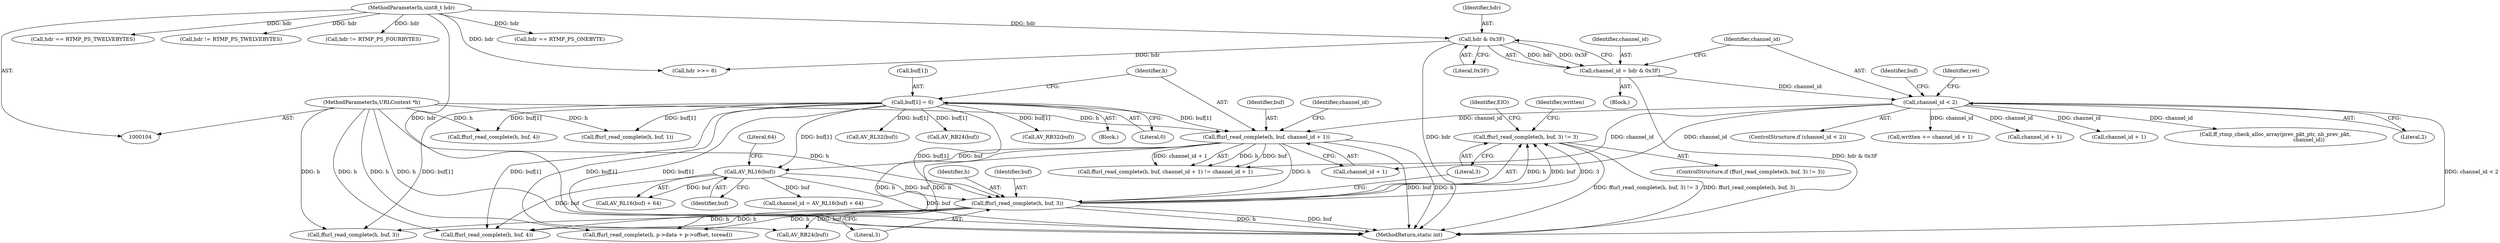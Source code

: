 digraph "0_FFmpeg_7d57ca4d9a75562fa32e40766211de150f8b3ee7@API" {
"1000225" [label="(Call,ffurl_read_complete(h, buf, 3) != 3)"];
"1000226" [label="(Call,ffurl_read_complete(h, buf, 3))"];
"1000148" [label="(Call,ffurl_read_complete(h, buf, channel_id + 1))"];
"1000105" [label="(MethodParameterIn,URLContext *h)"];
"1000141" [label="(Call,buf[1] = 0)"];
"1000137" [label="(Call,channel_id < 2)"];
"1000131" [label="(Call,channel_id = hdr & 0x3F)"];
"1000133" [label="(Call,hdr & 0x3F)"];
"1000110" [label="(MethodParameterIn,uint8_t hdr)"];
"1000168" [label="(Call,AV_RL16(buf))"];
"1000105" [label="(MethodParameterIn,URLContext *h)"];
"1000211" [label="(Call,hdr == RTMP_PS_ONEBYTE)"];
"1000300" [label="(Call,AV_RL32(buf))"];
"1000143" [label="(Identifier,buf)"];
"1000131" [label="(Call,channel_id = hdr & 0x3F)"];
"1000207" [label="(Call,hdr >>= 6)"];
"1000136" [label="(ControlStructure,if (channel_id < 2))"];
"1000261" [label="(Call,AV_RB24(buf))"];
"1000160" [label="(Call,written += channel_id + 1)"];
"1000230" [label="(Literal,3)"];
"1000150" [label="(Identifier,buf)"];
"1000169" [label="(Identifier,buf)"];
"1000545" [label="(Call,ffurl_read_complete(h, p->data + p->offset, toread))"];
"1000227" [label="(Identifier,h)"];
"1000228" [label="(Identifier,buf)"];
"1000170" [label="(Literal,64)"];
"1000133" [label="(Call,hdr & 0x3F)"];
"1000224" [label="(ControlStructure,if (ffurl_read_complete(h, buf, 3) != 3))"];
"1000134" [label="(Identifier,hdr)"];
"1000281" [label="(Call,hdr == RTMP_PS_TWELVEBYTES)"];
"1000142" [label="(Call,buf[1])"];
"1000165" [label="(Call,channel_id = AV_RL16(buf) + 64)"];
"1000174" [label="(Identifier,ret)"];
"1000327" [label="(Call,hdr != RTMP_PS_TWELVEBYTES)"];
"1000141" [label="(Call,buf[1] = 0)"];
"1000135" [label="(Literal,0x3F)"];
"1000226" [label="(Call,ffurl_read_complete(h, buf, 3))"];
"1000319" [label="(Call,AV_RB32(buf))"];
"1000110" [label="(MethodParameterIn,uint8_t hdr)"];
"1000148" [label="(Call,ffurl_read_complete(h, buf, channel_id + 1))"];
"1000265" [label="(Call,ffurl_read_complete(h, buf, 1))"];
"1000111" [label="(Block,)"];
"1000137" [label="(Call,channel_id < 2)"];
"1000155" [label="(Identifier,channel_id)"];
"1000287" [label="(Call,ffurl_read_complete(h, buf, 4))"];
"1000167" [label="(Call,AV_RL16(buf) + 64)"];
"1000162" [label="(Call,channel_id + 1)"];
"1000225" [label="(Call,ffurl_read_complete(h, buf, 3) != 3)"];
"1000140" [label="(Block,)"];
"1000168" [label="(Call,AV_RL16(buf))"];
"1000233" [label="(Identifier,EIO)"];
"1000138" [label="(Identifier,channel_id)"];
"1000235" [label="(Identifier,written)"];
"1000154" [label="(Call,channel_id + 1)"];
"1000175" [label="(Call,ff_rtmp_check_alloc_array(prev_pkt_ptr, nb_prev_pkt,\n                                         channel_id))"];
"1000242" [label="(Call,hdr != RTMP_PS_FOURBYTES)"];
"1000149" [label="(Identifier,h)"];
"1000627" [label="(MethodReturn,static int)"];
"1000229" [label="(Literal,3)"];
"1000309" [label="(Call,ffurl_read_complete(h, buf, 4))"];
"1000151" [label="(Call,channel_id + 1)"];
"1000139" [label="(Literal,2)"];
"1000147" [label="(Call,ffurl_read_complete(h, buf, channel_id + 1) != channel_id + 1)"];
"1000248" [label="(Call,ffurl_read_complete(h, buf, 3))"];
"1000132" [label="(Identifier,channel_id)"];
"1000145" [label="(Literal,0)"];
"1000239" [label="(Call,AV_RB24(buf))"];
"1000225" -> "1000224"  [label="AST: "];
"1000225" -> "1000230"  [label="CFG: "];
"1000226" -> "1000225"  [label="AST: "];
"1000230" -> "1000225"  [label="AST: "];
"1000233" -> "1000225"  [label="CFG: "];
"1000235" -> "1000225"  [label="CFG: "];
"1000225" -> "1000627"  [label="DDG: ffurl_read_complete(h, buf, 3) != 3"];
"1000225" -> "1000627"  [label="DDG: ffurl_read_complete(h, buf, 3)"];
"1000226" -> "1000225"  [label="DDG: h"];
"1000226" -> "1000225"  [label="DDG: buf"];
"1000226" -> "1000225"  [label="DDG: 3"];
"1000226" -> "1000229"  [label="CFG: "];
"1000227" -> "1000226"  [label="AST: "];
"1000228" -> "1000226"  [label="AST: "];
"1000229" -> "1000226"  [label="AST: "];
"1000230" -> "1000226"  [label="CFG: "];
"1000226" -> "1000627"  [label="DDG: h"];
"1000226" -> "1000627"  [label="DDG: buf"];
"1000148" -> "1000226"  [label="DDG: h"];
"1000105" -> "1000226"  [label="DDG: h"];
"1000141" -> "1000226"  [label="DDG: buf[1]"];
"1000168" -> "1000226"  [label="DDG: buf"];
"1000226" -> "1000239"  [label="DDG: buf"];
"1000226" -> "1000248"  [label="DDG: h"];
"1000226" -> "1000309"  [label="DDG: h"];
"1000226" -> "1000545"  [label="DDG: h"];
"1000148" -> "1000147"  [label="AST: "];
"1000148" -> "1000151"  [label="CFG: "];
"1000149" -> "1000148"  [label="AST: "];
"1000150" -> "1000148"  [label="AST: "];
"1000151" -> "1000148"  [label="AST: "];
"1000155" -> "1000148"  [label="CFG: "];
"1000148" -> "1000627"  [label="DDG: h"];
"1000148" -> "1000627"  [label="DDG: buf"];
"1000148" -> "1000147"  [label="DDG: h"];
"1000148" -> "1000147"  [label="DDG: buf"];
"1000148" -> "1000147"  [label="DDG: channel_id + 1"];
"1000105" -> "1000148"  [label="DDG: h"];
"1000141" -> "1000148"  [label="DDG: buf[1]"];
"1000137" -> "1000148"  [label="DDG: channel_id"];
"1000148" -> "1000168"  [label="DDG: buf"];
"1000148" -> "1000309"  [label="DDG: h"];
"1000148" -> "1000545"  [label="DDG: h"];
"1000105" -> "1000104"  [label="AST: "];
"1000105" -> "1000627"  [label="DDG: h"];
"1000105" -> "1000248"  [label="DDG: h"];
"1000105" -> "1000265"  [label="DDG: h"];
"1000105" -> "1000287"  [label="DDG: h"];
"1000105" -> "1000309"  [label="DDG: h"];
"1000105" -> "1000545"  [label="DDG: h"];
"1000141" -> "1000140"  [label="AST: "];
"1000141" -> "1000145"  [label="CFG: "];
"1000142" -> "1000141"  [label="AST: "];
"1000145" -> "1000141"  [label="AST: "];
"1000149" -> "1000141"  [label="CFG: "];
"1000141" -> "1000627"  [label="DDG: buf[1]"];
"1000141" -> "1000168"  [label="DDG: buf[1]"];
"1000141" -> "1000239"  [label="DDG: buf[1]"];
"1000141" -> "1000248"  [label="DDG: buf[1]"];
"1000141" -> "1000261"  [label="DDG: buf[1]"];
"1000141" -> "1000265"  [label="DDG: buf[1]"];
"1000141" -> "1000287"  [label="DDG: buf[1]"];
"1000141" -> "1000300"  [label="DDG: buf[1]"];
"1000141" -> "1000309"  [label="DDG: buf[1]"];
"1000141" -> "1000319"  [label="DDG: buf[1]"];
"1000137" -> "1000136"  [label="AST: "];
"1000137" -> "1000139"  [label="CFG: "];
"1000138" -> "1000137"  [label="AST: "];
"1000139" -> "1000137"  [label="AST: "];
"1000143" -> "1000137"  [label="CFG: "];
"1000174" -> "1000137"  [label="CFG: "];
"1000137" -> "1000627"  [label="DDG: channel_id < 2"];
"1000131" -> "1000137"  [label="DDG: channel_id"];
"1000137" -> "1000151"  [label="DDG: channel_id"];
"1000137" -> "1000147"  [label="DDG: channel_id"];
"1000137" -> "1000154"  [label="DDG: channel_id"];
"1000137" -> "1000160"  [label="DDG: channel_id"];
"1000137" -> "1000162"  [label="DDG: channel_id"];
"1000137" -> "1000175"  [label="DDG: channel_id"];
"1000131" -> "1000111"  [label="AST: "];
"1000131" -> "1000133"  [label="CFG: "];
"1000132" -> "1000131"  [label="AST: "];
"1000133" -> "1000131"  [label="AST: "];
"1000138" -> "1000131"  [label="CFG: "];
"1000131" -> "1000627"  [label="DDG: hdr & 0x3F"];
"1000133" -> "1000131"  [label="DDG: hdr"];
"1000133" -> "1000131"  [label="DDG: 0x3F"];
"1000133" -> "1000135"  [label="CFG: "];
"1000134" -> "1000133"  [label="AST: "];
"1000135" -> "1000133"  [label="AST: "];
"1000133" -> "1000627"  [label="DDG: hdr"];
"1000110" -> "1000133"  [label="DDG: hdr"];
"1000133" -> "1000207"  [label="DDG: hdr"];
"1000110" -> "1000104"  [label="AST: "];
"1000110" -> "1000627"  [label="DDG: hdr"];
"1000110" -> "1000207"  [label="DDG: hdr"];
"1000110" -> "1000211"  [label="DDG: hdr"];
"1000110" -> "1000242"  [label="DDG: hdr"];
"1000110" -> "1000281"  [label="DDG: hdr"];
"1000110" -> "1000327"  [label="DDG: hdr"];
"1000168" -> "1000167"  [label="AST: "];
"1000168" -> "1000169"  [label="CFG: "];
"1000169" -> "1000168"  [label="AST: "];
"1000170" -> "1000168"  [label="CFG: "];
"1000168" -> "1000627"  [label="DDG: buf"];
"1000168" -> "1000165"  [label="DDG: buf"];
"1000168" -> "1000167"  [label="DDG: buf"];
"1000168" -> "1000309"  [label="DDG: buf"];
}
